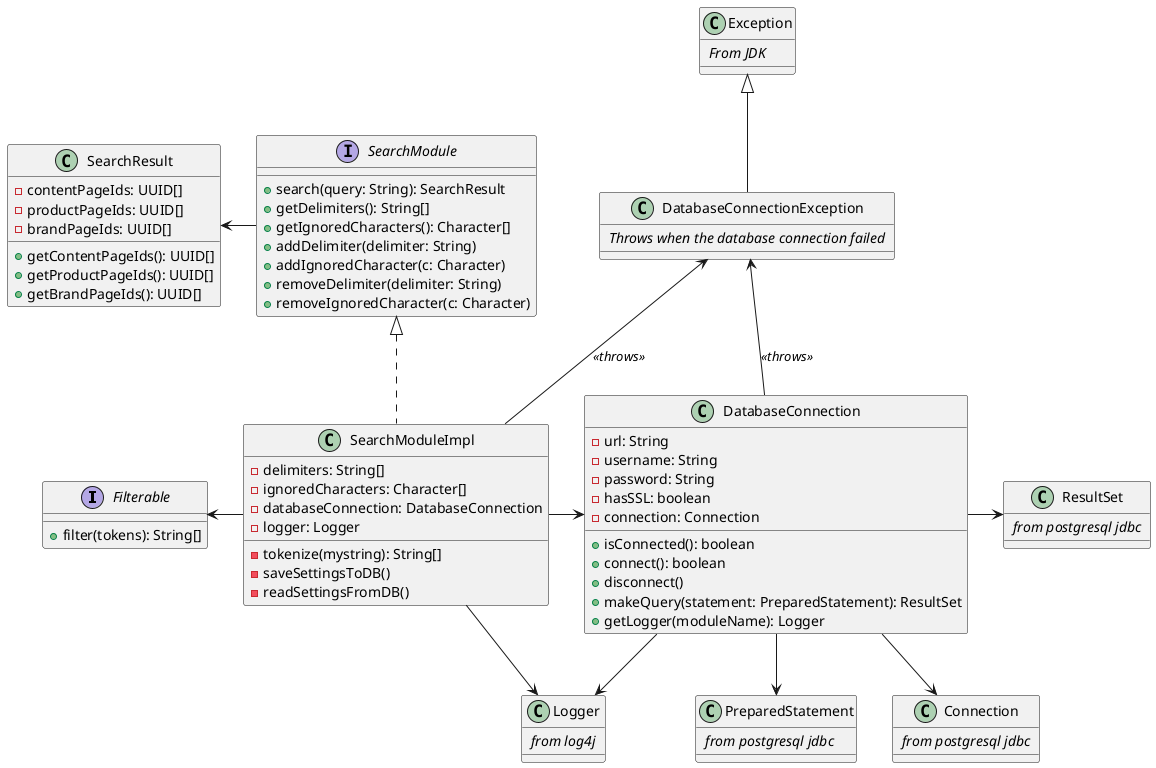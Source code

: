 @startuml

interface Filterable {
    + filter(tokens): String[]
}

interface SearchModule {
    + search(query: String): SearchResult
    + getDelimiters(): String[]
    + getIgnoredCharacters(): Character[]
    + addDelimiter(delimiter: String)
    + addIgnoredCharacter(c: Character)
    + removeDelimiter(delimiter: String)
    + removeIgnoredCharacter(c: Character)
}

class DatabaseConnection {
    - url: String
    - username: String
    - password: String
    - hasSSL: boolean
    - connection: Connection

    + isConnected(): boolean
    + connect(): boolean
    + disconnect()
    + makeQuery(statement: PreparedStatement): ResultSet
    ' see https://stackoverflow.com/a/36710057
    + getLogger(moduleName): Logger
}

class Exception {
    // From JDK //
}

class DatabaseConnectionException extends Exception {
    // Throws when the database connection failed //
}

class SearchModuleImpl implements SearchModule {
    - delimiters: String[]
    - ignoredCharacters: Character[]
    - databaseConnection: DatabaseConnection
    - logger: Logger
    - tokenize(mystring): String[]
    - saveSettingsToDB()
    - readSettingsFromDB()
}

class SearchResult {
    - contentPageIds: UUID[]
    - productPageIds: UUID[]
    - brandPageIds: UUID[]
    + getContentPageIds(): UUID[]
    + getProductPageIds(): UUID[]
    + getBrandPageIds(): UUID[]
}

class Connection {
    // from postgresql jdbc //
}

class PreparedStatement {
    // from postgresql jdbc //
}

class ResultSet {
    // from postgresql jdbc //
}

class Logger {
    // from log4j //
}

SearchResult <- SearchModule
Filterable <- SearchModuleImpl
SearchModuleImpl -> DatabaseConnection
DatabaseConnectionException <-- DatabaseConnection: //<<throws>>//
DatabaseConnectionException <-- SearchModuleImpl: //<<throws>>//

SearchModuleImpl --> Logger
DatabaseConnection -> Logger

DatabaseConnection -> ResultSet
DatabaseConnection -> PreparedStatement
DatabaseConnection -> Connection

ResultSet --[hidden]> PreparedStatement
PreparedStatement -[hidden]> Connection



@enduml